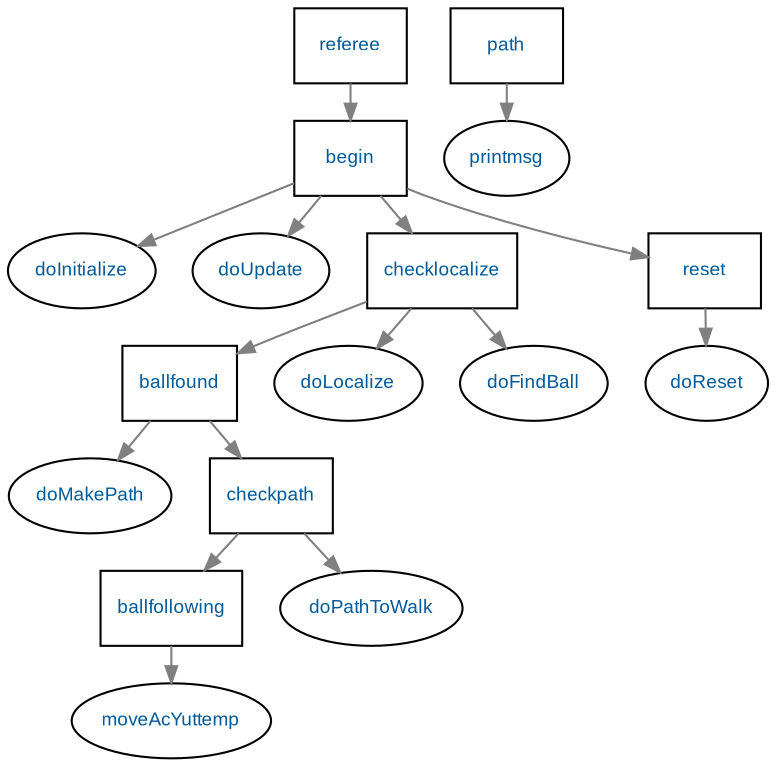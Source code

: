 digraph g {compound="true";bgcolor="";fontcolor="";fontname="";fontsize="";label="";margin="";nodesep="";rankdir="";ranksep="";ratio="";size="";node[label="ballfollowing", color="",fillcolor="#FFFFFF",fixedsize="",fontcolor="#005A9C",fontname="Arial",fontsize="9",height="",shape="box",style="filled",URL="option.ballfollowing.html",width="",] {option_ballfollowing};node[label="moveAcYuttemp", color="",fillcolor="#FFFFFF",fixedsize="",fontcolor="#005A9C",fontname="Arial",fontsize="9",height="",shape="",style="filled",URL="basic-behaviors.myBasicBehaviors.html#moveAcYuttemp",width="",] {basic_behavior_moveAcYuttemp};node[label="ballfound", color="",fillcolor="#FFFFFF",fixedsize="",fontcolor="#005A9C",fontname="Arial",fontsize="9",height="",shape="box",style="filled",URL="option.ballfound.html",width="",] {option_ballfound};node[label="moveAcYuttemp", color="",fillcolor="#FFFFFF",fixedsize="",fontcolor="#005A9C",fontname="Arial",fontsize="9",height="",shape="",style="filled",URL="basic-behaviors.myBasicBehaviors.html#moveAcYuttemp",width="",] {basic_behavior_moveAcYuttemp};node[label="doPathToWalk", color="",fillcolor="#FFFFFF",fixedsize="",fontcolor="#005A9C",fontname="Arial",fontsize="9",height="",shape="",style="filled",URL="basic-behaviors.myBasicBehaviors.html#doPathToWalk",width="",] {basic_behavior_doPathToWalk};node[label="doMakePath", color="",fillcolor="#FFFFFF",fixedsize="",fontcolor="#005A9C",fontname="Arial",fontsize="9",height="",shape="",style="filled",URL="basic-behaviors.myBasicBehaviors.html#doMakePath",width="",] {basic_behavior_doMakePath};node[label="begin", color="",fillcolor="#FFFFFF",fixedsize="",fontcolor="#005A9C",fontname="Arial",fontsize="9",height="",shape="box",style="filled",URL="option.begin.html",width="",] {option_begin};node[label="moveAcYuttemp", color="",fillcolor="#FFFFFF",fixedsize="",fontcolor="#005A9C",fontname="Arial",fontsize="9",height="",shape="",style="filled",URL="basic-behaviors.myBasicBehaviors.html#moveAcYuttemp",width="",] {basic_behavior_moveAcYuttemp};node[label="doPathToWalk", color="",fillcolor="#FFFFFF",fixedsize="",fontcolor="#005A9C",fontname="Arial",fontsize="9",height="",shape="",style="filled",URL="basic-behaviors.myBasicBehaviors.html#doPathToWalk",width="",] {basic_behavior_doPathToWalk};node[label="doMakePath", color="",fillcolor="#FFFFFF",fixedsize="",fontcolor="#005A9C",fontname="Arial",fontsize="9",height="",shape="",style="filled",URL="basic-behaviors.myBasicBehaviors.html#doMakePath",width="",] {basic_behavior_doMakePath};node[label="doLocalize", color="",fillcolor="#FFFFFF",fixedsize="",fontcolor="#005A9C",fontname="Arial",fontsize="9",height="",shape="",style="filled",URL="basic-behaviors.myBasicBehaviors.html#doLocalize",width="",] {basic_behavior_doLocalize};node[label="doFindBall", color="",fillcolor="#FFFFFF",fixedsize="",fontcolor="#005A9C",fontname="Arial",fontsize="9",height="",shape="",style="filled",URL="basic-behaviors.myBasicBehaviors.html#doFindBall",width="",] {basic_behavior_doFindBall};node[label="doReset", color="",fillcolor="#FFFFFF",fixedsize="",fontcolor="#005A9C",fontname="Arial",fontsize="9",height="",shape="",style="filled",URL="basic-behaviors.myBasicBehaviors.html#doReset",width="",] {basic_behavior_doReset};node[label="doInitialize", color="",fillcolor="#FFFFFF",fixedsize="",fontcolor="#005A9C",fontname="Arial",fontsize="9",height="",shape="",style="filled",URL="basic-behaviors.myBasicBehaviors.html#doInitialize",width="",] {basic_behavior_doInitialize};node[label="doUpdate", color="",fillcolor="#FFFFFF",fixedsize="",fontcolor="#005A9C",fontname="Arial",fontsize="9",height="",shape="",style="filled",URL="basic-behaviors.myBasicBehaviors.html#doUpdate",width="",] {basic_behavior_doUpdate};node[label="checklocalize", color="",fillcolor="#FFFFFF",fixedsize="",fontcolor="#005A9C",fontname="Arial",fontsize="9",height="",shape="box",style="filled",URL="option.checklocalize.html",width="",] {option_checklocalize};node[label="moveAcYuttemp", color="",fillcolor="#FFFFFF",fixedsize="",fontcolor="#005A9C",fontname="Arial",fontsize="9",height="",shape="",style="filled",URL="basic-behaviors.myBasicBehaviors.html#moveAcYuttemp",width="",] {basic_behavior_moveAcYuttemp};node[label="doPathToWalk", color="",fillcolor="#FFFFFF",fixedsize="",fontcolor="#005A9C",fontname="Arial",fontsize="9",height="",shape="",style="filled",URL="basic-behaviors.myBasicBehaviors.html#doPathToWalk",width="",] {basic_behavior_doPathToWalk};node[label="doMakePath", color="",fillcolor="#FFFFFF",fixedsize="",fontcolor="#005A9C",fontname="Arial",fontsize="9",height="",shape="",style="filled",URL="basic-behaviors.myBasicBehaviors.html#doMakePath",width="",] {basic_behavior_doMakePath};node[label="doLocalize", color="",fillcolor="#FFFFFF",fixedsize="",fontcolor="#005A9C",fontname="Arial",fontsize="9",height="",shape="",style="filled",URL="basic-behaviors.myBasicBehaviors.html#doLocalize",width="",] {basic_behavior_doLocalize};node[label="doFindBall", color="",fillcolor="#FFFFFF",fixedsize="",fontcolor="#005A9C",fontname="Arial",fontsize="9",height="",shape="",style="filled",URL="basic-behaviors.myBasicBehaviors.html#doFindBall",width="",] {basic_behavior_doFindBall};node[label="checkpath", color="",fillcolor="#FFFFFF",fixedsize="",fontcolor="#005A9C",fontname="Arial",fontsize="9",height="",shape="box",style="filled",URL="option.checkpath.html",width="",] {option_checkpath};node[label="moveAcYuttemp", color="",fillcolor="#FFFFFF",fixedsize="",fontcolor="#005A9C",fontname="Arial",fontsize="9",height="",shape="",style="filled",URL="basic-behaviors.myBasicBehaviors.html#moveAcYuttemp",width="",] {basic_behavior_moveAcYuttemp};node[label="doPathToWalk", color="",fillcolor="#FFFFFF",fixedsize="",fontcolor="#005A9C",fontname="Arial",fontsize="9",height="",shape="",style="filled",URL="basic-behaviors.myBasicBehaviors.html#doPathToWalk",width="",] {basic_behavior_doPathToWalk};node[label="path", color="",fillcolor="#FFFFFF",fixedsize="",fontcolor="#005A9C",fontname="Arial",fontsize="9",height="",shape="box",style="filled",URL="option.path.html",width="",] {option_path};node[label="printmsg", color="",fillcolor="#FFFFFF",fixedsize="",fontcolor="#005A9C",fontname="Arial",fontsize="9",height="",shape="",style="filled",URL="basic-behaviors.myBasicBehaviors.html#printmsg",width="",] {basic_behavior_printmsg};node[label="referee", color="",fillcolor="#FFFFFF",fixedsize="",fontcolor="#005A9C",fontname="Arial",fontsize="9",height="",shape="box",style="filled",URL="option.referee.html",width="",] {option_referee};node[label="moveAcYuttemp", color="",fillcolor="#FFFFFF",fixedsize="",fontcolor="#005A9C",fontname="Arial",fontsize="9",height="",shape="",style="filled",URL="basic-behaviors.myBasicBehaviors.html#moveAcYuttemp",width="",] {basic_behavior_moveAcYuttemp};node[label="doPathToWalk", color="",fillcolor="#FFFFFF",fixedsize="",fontcolor="#005A9C",fontname="Arial",fontsize="9",height="",shape="",style="filled",URL="basic-behaviors.myBasicBehaviors.html#doPathToWalk",width="",] {basic_behavior_doPathToWalk};node[label="doMakePath", color="",fillcolor="#FFFFFF",fixedsize="",fontcolor="#005A9C",fontname="Arial",fontsize="9",height="",shape="",style="filled",URL="basic-behaviors.myBasicBehaviors.html#doMakePath",width="",] {basic_behavior_doMakePath};node[label="doLocalize", color="",fillcolor="#FFFFFF",fixedsize="",fontcolor="#005A9C",fontname="Arial",fontsize="9",height="",shape="",style="filled",URL="basic-behaviors.myBasicBehaviors.html#doLocalize",width="",] {basic_behavior_doLocalize};node[label="doFindBall", color="",fillcolor="#FFFFFF",fixedsize="",fontcolor="#005A9C",fontname="Arial",fontsize="9",height="",shape="",style="filled",URL="basic-behaviors.myBasicBehaviors.html#doFindBall",width="",] {basic_behavior_doFindBall};node[label="doReset", color="",fillcolor="#FFFFFF",fixedsize="",fontcolor="#005A9C",fontname="Arial",fontsize="9",height="",shape="",style="filled",URL="basic-behaviors.myBasicBehaviors.html#doReset",width="",] {basic_behavior_doReset};node[label="doInitialize", color="",fillcolor="#FFFFFF",fixedsize="",fontcolor="#005A9C",fontname="Arial",fontsize="9",height="",shape="",style="filled",URL="basic-behaviors.myBasicBehaviors.html#doInitialize",width="",] {basic_behavior_doInitialize};node[label="doUpdate", color="",fillcolor="#FFFFFF",fixedsize="",fontcolor="#005A9C",fontname="Arial",fontsize="9",height="",shape="",style="filled",URL="basic-behaviors.myBasicBehaviors.html#doUpdate",width="",] {basic_behavior_doUpdate};node[label="reset", color="",fillcolor="#FFFFFF",fixedsize="",fontcolor="#005A9C",fontname="Arial",fontsize="9",height="",shape="box",style="filled",URL="option.reset.html",width="",] {option_reset};node[label="doReset", color="",fillcolor="#FFFFFF",fixedsize="",fontcolor="#005A9C",fontname="Arial",fontsize="9",height="",shape="",style="filled",URL="basic-behaviors.myBasicBehaviors.html#doReset",width="",] {basic_behavior_doReset};edge[arrowhead="",arrowsize="0.8",arrowtail="",constraint="",color="#808080",decorate="",dir="",fontcolor="",fontname="",fontsize="",headlabel="",headport="",label="",labeldistance="",labelfloat="",labelfontcolor="",labelfontname="",labelfontsize="",minlen="",samehead="",sametail="",style="",taillabel="",tailport="",URL="",lhead="",ltail=""] option_ballfollowing -> basic_behavior_moveAcYuttemp;edge[arrowhead="",arrowsize="0.8",arrowtail="",constraint="",color="#808080",decorate="",dir="",fontcolor="",fontname="",fontsize="",headlabel="",headport="",label="",labeldistance="",labelfloat="",labelfontcolor="",labelfontname="",labelfontsize="",minlen="",samehead="",sametail="",style="",taillabel="",tailport="",URL="",lhead="",ltail=""] option_ballfound -> option_checkpath;edge[arrowhead="",arrowsize="0.8",arrowtail="",constraint="",color="#808080",decorate="",dir="",fontcolor="",fontname="",fontsize="",headlabel="",headport="",label="",labeldistance="",labelfloat="",labelfontcolor="",labelfontname="",labelfontsize="",minlen="",samehead="",sametail="",style="",taillabel="",tailport="",URL="",lhead="",ltail=""] option_ballfound -> basic_behavior_doMakePath;edge[arrowhead="",arrowsize="0.8",arrowtail="",constraint="",color="#808080",decorate="",dir="",fontcolor="",fontname="",fontsize="",headlabel="",headport="",label="",labeldistance="",labelfloat="",labelfontcolor="",labelfontname="",labelfontsize="",minlen="",samehead="",sametail="",style="",taillabel="",tailport="",URL="",lhead="",ltail=""] option_begin -> option_checklocalize;edge[arrowhead="",arrowsize="0.8",arrowtail="",constraint="",color="#808080",decorate="",dir="",fontcolor="",fontname="",fontsize="",headlabel="",headport="",label="",labeldistance="",labelfloat="",labelfontcolor="",labelfontname="",labelfontsize="",minlen="",samehead="",sametail="",style="",taillabel="",tailport="",URL="",lhead="",ltail=""] option_begin -> option_reset;edge[arrowhead="",arrowsize="0.8",arrowtail="",constraint="",color="#808080",decorate="",dir="",fontcolor="",fontname="",fontsize="",headlabel="",headport="",label="",labeldistance="",labelfloat="",labelfontcolor="",labelfontname="",labelfontsize="",minlen="",samehead="",sametail="",style="",taillabel="",tailport="",URL="",lhead="",ltail=""] option_begin -> basic_behavior_doInitialize;edge[arrowhead="",arrowsize="0.8",arrowtail="",constraint="",color="#808080",decorate="",dir="",fontcolor="",fontname="",fontsize="",headlabel="",headport="",label="",labeldistance="",labelfloat="",labelfontcolor="",labelfontname="",labelfontsize="",minlen="",samehead="",sametail="",style="",taillabel="",tailport="",URL="",lhead="",ltail=""] option_begin -> basic_behavior_doUpdate;edge[arrowhead="",arrowsize="0.8",arrowtail="",constraint="",color="#808080",decorate="",dir="",fontcolor="",fontname="",fontsize="",headlabel="",headport="",label="",labeldistance="",labelfloat="",labelfontcolor="",labelfontname="",labelfontsize="",minlen="",samehead="",sametail="",style="",taillabel="",tailport="",URL="",lhead="",ltail=""] option_checklocalize -> option_ballfound;edge[arrowhead="",arrowsize="0.8",arrowtail="",constraint="",color="#808080",decorate="",dir="",fontcolor="",fontname="",fontsize="",headlabel="",headport="",label="",labeldistance="",labelfloat="",labelfontcolor="",labelfontname="",labelfontsize="",minlen="",samehead="",sametail="",style="",taillabel="",tailport="",URL="",lhead="",ltail=""] option_checklocalize -> basic_behavior_doLocalize;edge[arrowhead="",arrowsize="0.8",arrowtail="",constraint="",color="#808080",decorate="",dir="",fontcolor="",fontname="",fontsize="",headlabel="",headport="",label="",labeldistance="",labelfloat="",labelfontcolor="",labelfontname="",labelfontsize="",minlen="",samehead="",sametail="",style="",taillabel="",tailport="",URL="",lhead="",ltail=""] option_checklocalize -> basic_behavior_doFindBall;edge[arrowhead="",arrowsize="0.8",arrowtail="",constraint="",color="#808080",decorate="",dir="",fontcolor="",fontname="",fontsize="",headlabel="",headport="",label="",labeldistance="",labelfloat="",labelfontcolor="",labelfontname="",labelfontsize="",minlen="",samehead="",sametail="",style="",taillabel="",tailport="",URL="",lhead="",ltail=""] option_checkpath -> option_ballfollowing;edge[arrowhead="",arrowsize="0.8",arrowtail="",constraint="",color="#808080",decorate="",dir="",fontcolor="",fontname="",fontsize="",headlabel="",headport="",label="",labeldistance="",labelfloat="",labelfontcolor="",labelfontname="",labelfontsize="",minlen="",samehead="",sametail="",style="",taillabel="",tailport="",URL="",lhead="",ltail=""] option_checkpath -> basic_behavior_doPathToWalk;edge[arrowhead="",arrowsize="0.8",arrowtail="",constraint="",color="#808080",decorate="",dir="",fontcolor="",fontname="",fontsize="",headlabel="",headport="",label="",labeldistance="",labelfloat="",labelfontcolor="",labelfontname="",labelfontsize="",minlen="",samehead="",sametail="",style="",taillabel="",tailport="",URL="",lhead="",ltail=""] option_path -> basic_behavior_printmsg;edge[arrowhead="",arrowsize="0.8",arrowtail="",constraint="",color="#808080",decorate="",dir="",fontcolor="",fontname="",fontsize="",headlabel="",headport="",label="",labeldistance="",labelfloat="",labelfontcolor="",labelfontname="",labelfontsize="",minlen="",samehead="",sametail="",style="",taillabel="",tailport="",URL="",lhead="",ltail=""] option_referee -> option_begin;edge[arrowhead="",arrowsize="0.8",arrowtail="",constraint="",color="#808080",decorate="",dir="",fontcolor="",fontname="",fontsize="",headlabel="",headport="",label="",labeldistance="",labelfloat="",labelfontcolor="",labelfontname="",labelfontsize="",minlen="",samehead="",sametail="",style="",taillabel="",tailport="",URL="",lhead="",ltail=""] option_reset -> basic_behavior_doReset;}
                    

